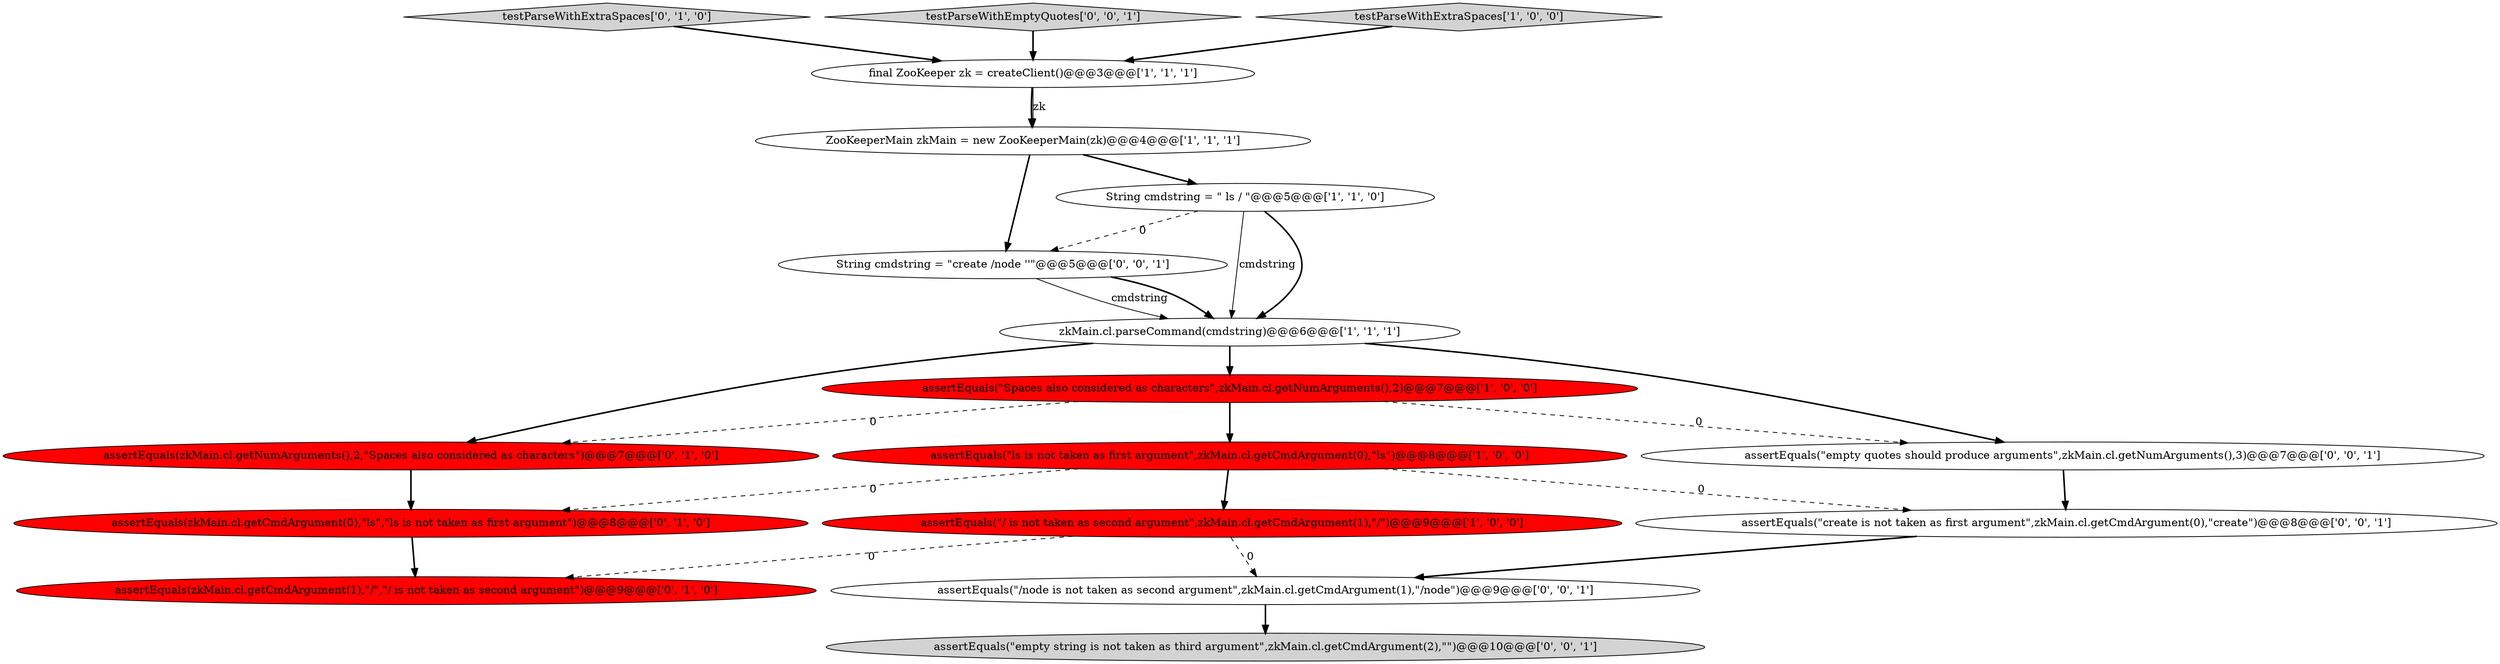 digraph {
8 [style = filled, label = "assertEquals(zkMain.cl.getNumArguments(),2,\"Spaces also considered as characters\")@@@7@@@['0', '1', '0']", fillcolor = red, shape = ellipse image = "AAA1AAABBB2BBB"];
9 [style = filled, label = "testParseWithExtraSpaces['0', '1', '0']", fillcolor = lightgray, shape = diamond image = "AAA0AAABBB2BBB"];
17 [style = filled, label = "assertEquals(\"/node is not taken as second argument\",zkMain.cl.getCmdArgument(1),\"/node\")@@@9@@@['0', '0', '1']", fillcolor = white, shape = ellipse image = "AAA0AAABBB3BBB"];
15 [style = filled, label = "assertEquals(\"empty string is not taken as third argument\",zkMain.cl.getCmdArgument(2),\"\")@@@10@@@['0', '0', '1']", fillcolor = lightgray, shape = ellipse image = "AAA0AAABBB3BBB"];
10 [style = filled, label = "assertEquals(zkMain.cl.getCmdArgument(1),\"/\",\"/ is not taken as second argument\")@@@9@@@['0', '1', '0']", fillcolor = red, shape = ellipse image = "AAA1AAABBB2BBB"];
16 [style = filled, label = "String cmdstring = \"create /node ''\"@@@5@@@['0', '0', '1']", fillcolor = white, shape = ellipse image = "AAA0AAABBB3BBB"];
0 [style = filled, label = "ZooKeeperMain zkMain = new ZooKeeperMain(zk)@@@4@@@['1', '1', '1']", fillcolor = white, shape = ellipse image = "AAA0AAABBB1BBB"];
7 [style = filled, label = "assertEquals(\"ls is not taken as first argument\",zkMain.cl.getCmdArgument(0),\"ls\")@@@8@@@['1', '0', '0']", fillcolor = red, shape = ellipse image = "AAA1AAABBB1BBB"];
13 [style = filled, label = "testParseWithEmptyQuotes['0', '0', '1']", fillcolor = lightgray, shape = diamond image = "AAA0AAABBB3BBB"];
3 [style = filled, label = "assertEquals(\"/ is not taken as second argument\",zkMain.cl.getCmdArgument(1),\"/\")@@@9@@@['1', '0', '0']", fillcolor = red, shape = ellipse image = "AAA1AAABBB1BBB"];
6 [style = filled, label = "final ZooKeeper zk = createClient()@@@3@@@['1', '1', '1']", fillcolor = white, shape = ellipse image = "AAA0AAABBB1BBB"];
11 [style = filled, label = "assertEquals(zkMain.cl.getCmdArgument(0),\"ls\",\"ls is not taken as first argument\")@@@8@@@['0', '1', '0']", fillcolor = red, shape = ellipse image = "AAA1AAABBB2BBB"];
5 [style = filled, label = "testParseWithExtraSpaces['1', '0', '0']", fillcolor = lightgray, shape = diamond image = "AAA0AAABBB1BBB"];
2 [style = filled, label = "assertEquals(\"Spaces also considered as characters\",zkMain.cl.getNumArguments(),2)@@@7@@@['1', '0', '0']", fillcolor = red, shape = ellipse image = "AAA1AAABBB1BBB"];
14 [style = filled, label = "assertEquals(\"empty quotes should produce arguments\",zkMain.cl.getNumArguments(),3)@@@7@@@['0', '0', '1']", fillcolor = white, shape = ellipse image = "AAA0AAABBB3BBB"];
1 [style = filled, label = "zkMain.cl.parseCommand(cmdstring)@@@6@@@['1', '1', '1']", fillcolor = white, shape = ellipse image = "AAA0AAABBB1BBB"];
12 [style = filled, label = "assertEquals(\"create is not taken as first argument\",zkMain.cl.getCmdArgument(0),\"create\")@@@8@@@['0', '0', '1']", fillcolor = white, shape = ellipse image = "AAA0AAABBB3BBB"];
4 [style = filled, label = "String cmdstring = \" ls / \"@@@5@@@['1', '1', '0']", fillcolor = white, shape = ellipse image = "AAA0AAABBB1BBB"];
0->16 [style = bold, label=""];
3->17 [style = dashed, label="0"];
1->8 [style = bold, label=""];
4->16 [style = dashed, label="0"];
12->17 [style = bold, label=""];
7->11 [style = dashed, label="0"];
6->0 [style = bold, label=""];
2->8 [style = dashed, label="0"];
7->3 [style = bold, label=""];
16->1 [style = solid, label="cmdstring"];
9->6 [style = bold, label=""];
4->1 [style = solid, label="cmdstring"];
5->6 [style = bold, label=""];
2->14 [style = dashed, label="0"];
16->1 [style = bold, label=""];
0->4 [style = bold, label=""];
11->10 [style = bold, label=""];
14->12 [style = bold, label=""];
17->15 [style = bold, label=""];
6->0 [style = solid, label="zk"];
7->12 [style = dashed, label="0"];
1->14 [style = bold, label=""];
4->1 [style = bold, label=""];
1->2 [style = bold, label=""];
3->10 [style = dashed, label="0"];
2->7 [style = bold, label=""];
13->6 [style = bold, label=""];
8->11 [style = bold, label=""];
}
